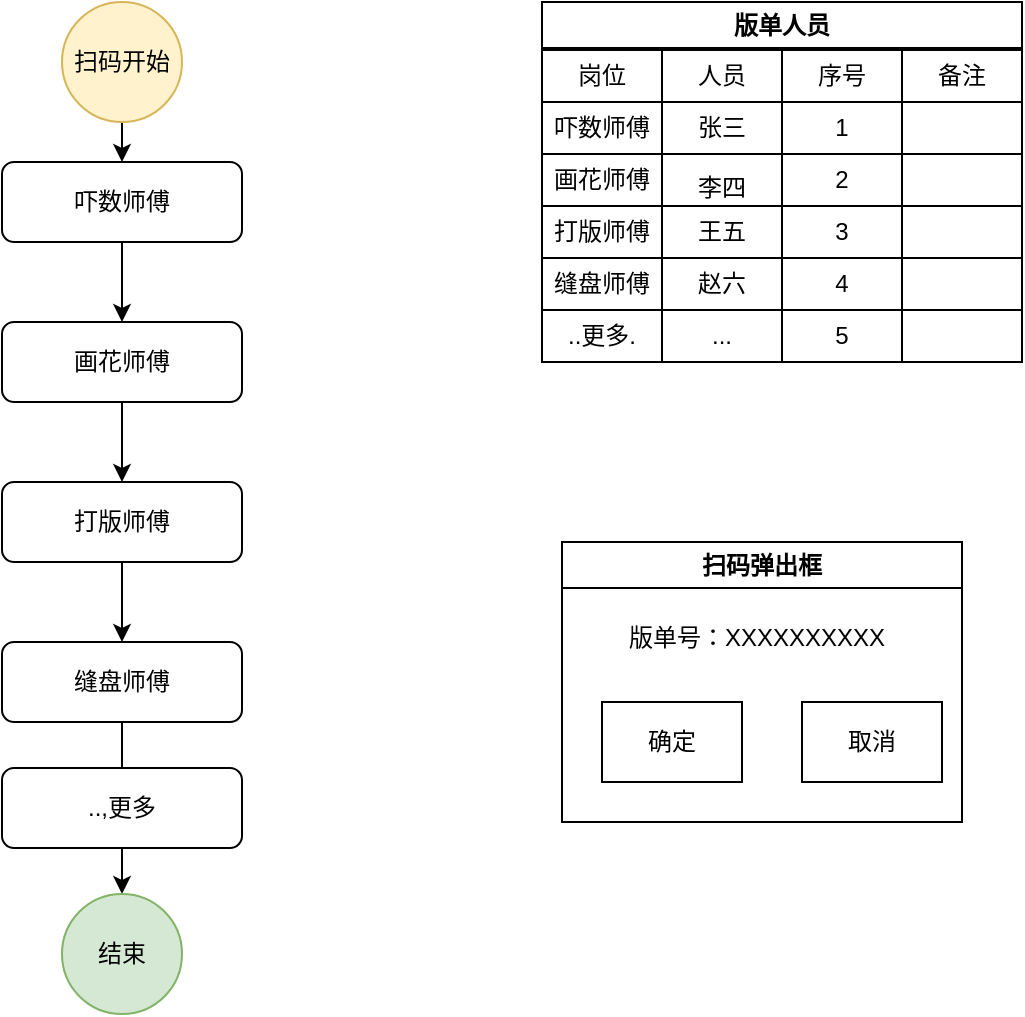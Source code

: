 <mxfile version="22.0.8" type="github">
  <diagram id="C5RBs43oDa-KdzZeNtuy" name="Page-1">
    <mxGraphModel dx="1013" dy="593" grid="0" gridSize="10" guides="1" tooltips="1" connect="1" arrows="1" fold="1" page="1" pageScale="1" pageWidth="827" pageHeight="1169" math="0" shadow="0">
      <root>
        <mxCell id="WIyWlLk6GJQsqaUBKTNV-0" />
        <mxCell id="WIyWlLk6GJQsqaUBKTNV-1" parent="WIyWlLk6GJQsqaUBKTNV-0" />
        <mxCell id="VK1oudVunkAKvBToffaK-4" style="edgeStyle=orthogonalEdgeStyle;rounded=0;orthogonalLoop=1;jettySize=auto;html=1;exitX=0.5;exitY=1;exitDx=0;exitDy=0;" edge="1" parent="WIyWlLk6GJQsqaUBKTNV-1" source="WIyWlLk6GJQsqaUBKTNV-3" target="WIyWlLk6GJQsqaUBKTNV-11">
          <mxGeometry relative="1" as="geometry" />
        </mxCell>
        <mxCell id="WIyWlLk6GJQsqaUBKTNV-3" value="&lt;p class=&quot;MsoNormal&quot;&gt;吓数师傅&lt;/p&gt;" style="rounded=1;whiteSpace=wrap;html=1;fontSize=12;glass=0;strokeWidth=1;shadow=0;" parent="WIyWlLk6GJQsqaUBKTNV-1" vertex="1">
          <mxGeometry x="160" y="120" width="120" height="40" as="geometry" />
        </mxCell>
        <mxCell id="VK1oudVunkAKvBToffaK-5" style="edgeStyle=orthogonalEdgeStyle;rounded=0;orthogonalLoop=1;jettySize=auto;html=1;exitX=0.5;exitY=1;exitDx=0;exitDy=0;" edge="1" parent="WIyWlLk6GJQsqaUBKTNV-1" source="WIyWlLk6GJQsqaUBKTNV-11" target="VK1oudVunkAKvBToffaK-2">
          <mxGeometry relative="1" as="geometry" />
        </mxCell>
        <mxCell id="WIyWlLk6GJQsqaUBKTNV-11" value="&lt;p class=&quot;MsoNormal&quot;&gt;画花师傅&lt;/p&gt;" style="rounded=1;whiteSpace=wrap;html=1;fontSize=12;glass=0;strokeWidth=1;shadow=0;" parent="WIyWlLk6GJQsqaUBKTNV-1" vertex="1">
          <mxGeometry x="160" y="200" width="120" height="40" as="geometry" />
        </mxCell>
        <mxCell id="VK1oudVunkAKvBToffaK-1" style="edgeStyle=orthogonalEdgeStyle;rounded=0;orthogonalLoop=1;jettySize=auto;html=1;exitX=0.5;exitY=1;exitDx=0;exitDy=0;entryX=0.5;entryY=0;entryDx=0;entryDy=0;" edge="1" parent="WIyWlLk6GJQsqaUBKTNV-1" source="VK1oudVunkAKvBToffaK-0" target="WIyWlLk6GJQsqaUBKTNV-3">
          <mxGeometry relative="1" as="geometry" />
        </mxCell>
        <mxCell id="VK1oudVunkAKvBToffaK-0" value="扫码开始" style="ellipse;whiteSpace=wrap;html=1;aspect=fixed;fillColor=#fff2cc;strokeColor=#d6b656;" vertex="1" parent="WIyWlLk6GJQsqaUBKTNV-1">
          <mxGeometry x="190" y="40" width="60" height="60" as="geometry" />
        </mxCell>
        <mxCell id="VK1oudVunkAKvBToffaK-6" style="edgeStyle=orthogonalEdgeStyle;rounded=0;orthogonalLoop=1;jettySize=auto;html=1;exitX=0.5;exitY=1;exitDx=0;exitDy=0;entryX=0.5;entryY=0;entryDx=0;entryDy=0;" edge="1" parent="WIyWlLk6GJQsqaUBKTNV-1" source="VK1oudVunkAKvBToffaK-2" target="VK1oudVunkAKvBToffaK-3">
          <mxGeometry relative="1" as="geometry" />
        </mxCell>
        <mxCell id="VK1oudVunkAKvBToffaK-2" value="&lt;p class=&quot;MsoNormal&quot;&gt;打版师傅&lt;/p&gt;" style="rounded=1;whiteSpace=wrap;html=1;fontSize=12;glass=0;strokeWidth=1;shadow=0;" vertex="1" parent="WIyWlLk6GJQsqaUBKTNV-1">
          <mxGeometry x="160" y="280" width="120" height="40" as="geometry" />
        </mxCell>
        <mxCell id="VK1oudVunkAKvBToffaK-8" style="edgeStyle=orthogonalEdgeStyle;rounded=0;orthogonalLoop=1;jettySize=auto;html=1;exitX=0.5;exitY=1;exitDx=0;exitDy=0;entryX=0.5;entryY=0;entryDx=0;entryDy=0;" edge="1" parent="WIyWlLk6GJQsqaUBKTNV-1" source="VK1oudVunkAKvBToffaK-3" target="VK1oudVunkAKvBToffaK-7">
          <mxGeometry relative="1" as="geometry" />
        </mxCell>
        <mxCell id="VK1oudVunkAKvBToffaK-3" value="&lt;p class=&quot;MsoNormal&quot;&gt;缝盘师傅&lt;/p&gt;" style="rounded=1;whiteSpace=wrap;html=1;fontSize=12;glass=0;strokeWidth=1;shadow=0;" vertex="1" parent="WIyWlLk6GJQsqaUBKTNV-1">
          <mxGeometry x="160" y="360" width="120" height="40" as="geometry" />
        </mxCell>
        <mxCell id="VK1oudVunkAKvBToffaK-7" value="结束" style="ellipse;whiteSpace=wrap;html=1;aspect=fixed;fillColor=#d5e8d4;strokeColor=#82b366;" vertex="1" parent="WIyWlLk6GJQsqaUBKTNV-1">
          <mxGeometry x="190" y="486" width="60" height="60" as="geometry" />
        </mxCell>
        <mxCell id="VK1oudVunkAKvBToffaK-9" value="扫码弹出框" style="swimlane;whiteSpace=wrap;html=1;" vertex="1" parent="WIyWlLk6GJQsqaUBKTNV-1">
          <mxGeometry x="440" y="310" width="200" height="140" as="geometry" />
        </mxCell>
        <mxCell id="VK1oudVunkAKvBToffaK-10" value="确定" style="rounded=0;whiteSpace=wrap;html=1;" vertex="1" parent="VK1oudVunkAKvBToffaK-9">
          <mxGeometry x="20" y="80" width="70" height="40" as="geometry" />
        </mxCell>
        <mxCell id="VK1oudVunkAKvBToffaK-11" value="取消" style="rounded=0;whiteSpace=wrap;html=1;" vertex="1" parent="VK1oudVunkAKvBToffaK-9">
          <mxGeometry x="120" y="80" width="70" height="40" as="geometry" />
        </mxCell>
        <mxCell id="VK1oudVunkAKvBToffaK-44" value="版单号：XXXXXXXXXX" style="text;html=1;align=center;verticalAlign=middle;resizable=0;points=[];autosize=1;strokeColor=none;fillColor=none;" vertex="1" parent="VK1oudVunkAKvBToffaK-9">
          <mxGeometry x="24" y="35" width="146" height="26" as="geometry" />
        </mxCell>
        <mxCell id="VK1oudVunkAKvBToffaK-12" value="版单人员" style="swimlane;whiteSpace=wrap;html=1;" vertex="1" parent="WIyWlLk6GJQsqaUBKTNV-1">
          <mxGeometry x="430" y="40" width="240" height="180" as="geometry" />
        </mxCell>
        <mxCell id="VK1oudVunkAKvBToffaK-13" value="岗位" style="rounded=0;whiteSpace=wrap;html=1;" vertex="1" parent="VK1oudVunkAKvBToffaK-12">
          <mxGeometry y="24" width="60" height="26" as="geometry" />
        </mxCell>
        <mxCell id="VK1oudVunkAKvBToffaK-15" value="人员" style="rounded=0;whiteSpace=wrap;html=1;" vertex="1" parent="VK1oudVunkAKvBToffaK-12">
          <mxGeometry x="60" y="24" width="60" height="26" as="geometry" />
        </mxCell>
        <mxCell id="VK1oudVunkAKvBToffaK-16" value="序号" style="rounded=0;whiteSpace=wrap;html=1;" vertex="1" parent="VK1oudVunkAKvBToffaK-12">
          <mxGeometry x="120" y="24" width="60" height="26" as="geometry" />
        </mxCell>
        <mxCell id="VK1oudVunkAKvBToffaK-17" value="备注" style="rounded=0;whiteSpace=wrap;html=1;" vertex="1" parent="VK1oudVunkAKvBToffaK-12">
          <mxGeometry x="180" y="24" width="60" height="26" as="geometry" />
        </mxCell>
        <mxCell id="VK1oudVunkAKvBToffaK-18" value="吓数师傅" style="rounded=0;whiteSpace=wrap;html=1;" vertex="1" parent="VK1oudVunkAKvBToffaK-12">
          <mxGeometry y="50" width="60" height="26" as="geometry" />
        </mxCell>
        <mxCell id="VK1oudVunkAKvBToffaK-19" value="张三" style="rounded=0;whiteSpace=wrap;html=1;" vertex="1" parent="VK1oudVunkAKvBToffaK-12">
          <mxGeometry x="60" y="50" width="60" height="26" as="geometry" />
        </mxCell>
        <mxCell id="VK1oudVunkAKvBToffaK-20" value="1" style="rounded=0;whiteSpace=wrap;html=1;" vertex="1" parent="VK1oudVunkAKvBToffaK-12">
          <mxGeometry x="120" y="50" width="60" height="26" as="geometry" />
        </mxCell>
        <mxCell id="VK1oudVunkAKvBToffaK-21" value="" style="rounded=0;whiteSpace=wrap;html=1;" vertex="1" parent="VK1oudVunkAKvBToffaK-12">
          <mxGeometry x="180" y="50" width="60" height="26" as="geometry" />
        </mxCell>
        <mxCell id="VK1oudVunkAKvBToffaK-27" value="画花师傅" style="rounded=0;whiteSpace=wrap;html=1;" vertex="1" parent="VK1oudVunkAKvBToffaK-12">
          <mxGeometry y="76" width="60" height="26" as="geometry" />
        </mxCell>
        <mxCell id="VK1oudVunkAKvBToffaK-28" value="李四" style="rounded=0;whiteSpace=wrap;html=1;" vertex="1" parent="VK1oudVunkAKvBToffaK-12">
          <mxGeometry x="60" y="76" width="60" height="34" as="geometry" />
        </mxCell>
        <mxCell id="VK1oudVunkAKvBToffaK-29" value="2" style="rounded=0;whiteSpace=wrap;html=1;" vertex="1" parent="VK1oudVunkAKvBToffaK-12">
          <mxGeometry x="120" y="76" width="60" height="26" as="geometry" />
        </mxCell>
        <mxCell id="VK1oudVunkAKvBToffaK-30" value="" style="rounded=0;whiteSpace=wrap;html=1;" vertex="1" parent="VK1oudVunkAKvBToffaK-12">
          <mxGeometry x="180" y="76" width="60" height="26" as="geometry" />
        </mxCell>
        <mxCell id="VK1oudVunkAKvBToffaK-31" value="打版师傅" style="rounded=0;whiteSpace=wrap;html=1;" vertex="1" parent="VK1oudVunkAKvBToffaK-12">
          <mxGeometry y="102" width="60" height="26" as="geometry" />
        </mxCell>
        <mxCell id="VK1oudVunkAKvBToffaK-32" value="王五" style="rounded=0;whiteSpace=wrap;html=1;" vertex="1" parent="VK1oudVunkAKvBToffaK-12">
          <mxGeometry x="60" y="102" width="60" height="26" as="geometry" />
        </mxCell>
        <mxCell id="VK1oudVunkAKvBToffaK-33" value="3" style="rounded=0;whiteSpace=wrap;html=1;" vertex="1" parent="VK1oudVunkAKvBToffaK-12">
          <mxGeometry x="120" y="102" width="60" height="26" as="geometry" />
        </mxCell>
        <mxCell id="VK1oudVunkAKvBToffaK-34" value="" style="rounded=0;whiteSpace=wrap;html=1;" vertex="1" parent="VK1oudVunkAKvBToffaK-12">
          <mxGeometry x="180" y="102" width="60" height="26" as="geometry" />
        </mxCell>
        <mxCell id="VK1oudVunkAKvBToffaK-35" value="缝盘师傅" style="rounded=0;whiteSpace=wrap;html=1;" vertex="1" parent="VK1oudVunkAKvBToffaK-12">
          <mxGeometry y="128" width="60" height="26" as="geometry" />
        </mxCell>
        <mxCell id="VK1oudVunkAKvBToffaK-36" value="赵六" style="rounded=0;whiteSpace=wrap;html=1;" vertex="1" parent="VK1oudVunkAKvBToffaK-12">
          <mxGeometry x="60" y="128" width="60" height="26" as="geometry" />
        </mxCell>
        <mxCell id="VK1oudVunkAKvBToffaK-37" value="4" style="rounded=0;whiteSpace=wrap;html=1;" vertex="1" parent="VK1oudVunkAKvBToffaK-12">
          <mxGeometry x="120" y="128" width="60" height="26" as="geometry" />
        </mxCell>
        <mxCell id="VK1oudVunkAKvBToffaK-38" value="" style="rounded=0;whiteSpace=wrap;html=1;" vertex="1" parent="VK1oudVunkAKvBToffaK-12">
          <mxGeometry x="180" y="128" width="60" height="26" as="geometry" />
        </mxCell>
        <mxCell id="VK1oudVunkAKvBToffaK-39" value="..更多." style="rounded=0;whiteSpace=wrap;html=1;" vertex="1" parent="VK1oudVunkAKvBToffaK-12">
          <mxGeometry y="154" width="60" height="26" as="geometry" />
        </mxCell>
        <mxCell id="VK1oudVunkAKvBToffaK-40" value="..." style="rounded=0;whiteSpace=wrap;html=1;" vertex="1" parent="VK1oudVunkAKvBToffaK-12">
          <mxGeometry x="60" y="154" width="60" height="26" as="geometry" />
        </mxCell>
        <mxCell id="VK1oudVunkAKvBToffaK-41" value="5" style="rounded=0;whiteSpace=wrap;html=1;" vertex="1" parent="VK1oudVunkAKvBToffaK-12">
          <mxGeometry x="120" y="154" width="60" height="26" as="geometry" />
        </mxCell>
        <mxCell id="VK1oudVunkAKvBToffaK-42" value="" style="rounded=0;whiteSpace=wrap;html=1;" vertex="1" parent="VK1oudVunkAKvBToffaK-12">
          <mxGeometry x="180" y="154" width="60" height="26" as="geometry" />
        </mxCell>
        <mxCell id="VK1oudVunkAKvBToffaK-43" value="&lt;p class=&quot;MsoNormal&quot;&gt;..,更多&lt;/p&gt;" style="rounded=1;whiteSpace=wrap;html=1;fontSize=12;glass=0;strokeWidth=1;shadow=0;" vertex="1" parent="WIyWlLk6GJQsqaUBKTNV-1">
          <mxGeometry x="160" y="423" width="120" height="40" as="geometry" />
        </mxCell>
      </root>
    </mxGraphModel>
  </diagram>
</mxfile>

